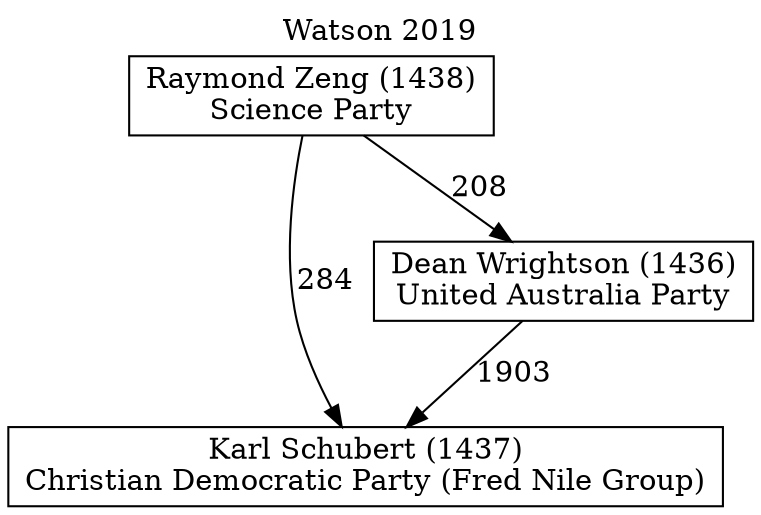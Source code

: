 // House preference flow
digraph "Karl Schubert (1437)_Watson_2019" {
	graph [label="Watson 2019" labelloc=t mclimit=10]
	node [shape=box]
	"Karl Schubert (1437)" [label="Karl Schubert (1437)
Christian Democratic Party (Fred Nile Group)"]
	"Dean Wrightson (1436)" [label="Dean Wrightson (1436)
United Australia Party"]
	"Raymond Zeng (1438)" [label="Raymond Zeng (1438)
Science Party"]
	"Dean Wrightson (1436)" -> "Karl Schubert (1437)" [label=1903]
	"Raymond Zeng (1438)" -> "Dean Wrightson (1436)" [label=208]
	"Raymond Zeng (1438)" -> "Karl Schubert (1437)" [label=284]
}
